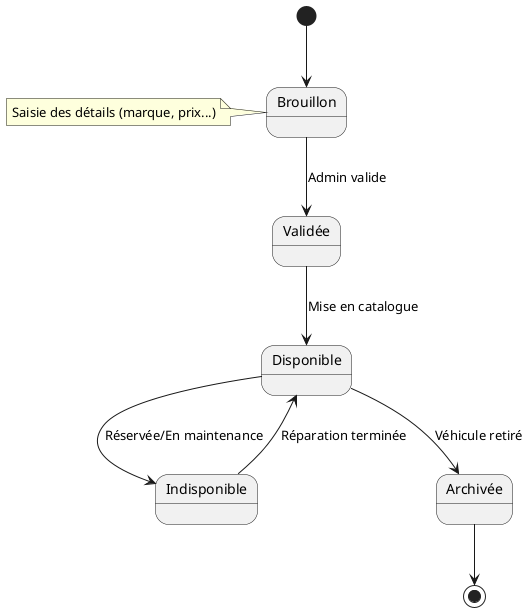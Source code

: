 @startuml
state "Brouillon" as brouillon
state "Validée" as validee
state "Disponible" as disponible
state "Indisponible" as indisponible
state "Archivée" as archivee

[*] --> brouillon
brouillon --> validee : Admin valide
validee --> disponible : Mise en catalogue
disponible --> indisponible : Réservée/En maintenance
indisponible --> disponible : Réparation terminée
disponible --> archivee : Véhicule retiré
archivee --> [*]

note left of brouillon : Saisie des détails (marque, prix...)
@enduml